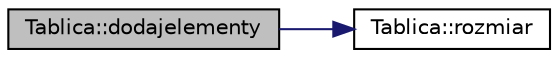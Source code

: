 digraph "Tablica::dodajelementy"
{
  edge [fontname="Helvetica",fontsize="10",labelfontname="Helvetica",labelfontsize="10"];
  node [fontname="Helvetica",fontsize="10",shape=record];
  rankdir="LR";
  Node1 [label="Tablica::dodajelementy",height=0.2,width=0.4,color="black", fillcolor="grey75", style="filled" fontcolor="black"];
  Node1 -> Node2 [color="midnightblue",fontsize="10",style="solid",fontname="Helvetica"];
  Node2 [label="Tablica::rozmiar",height=0.2,width=0.4,color="black", fillcolor="white", style="filled",URL="$class_tablica.html#acf3f8d852711619ed205e1569f40f789"];
}
